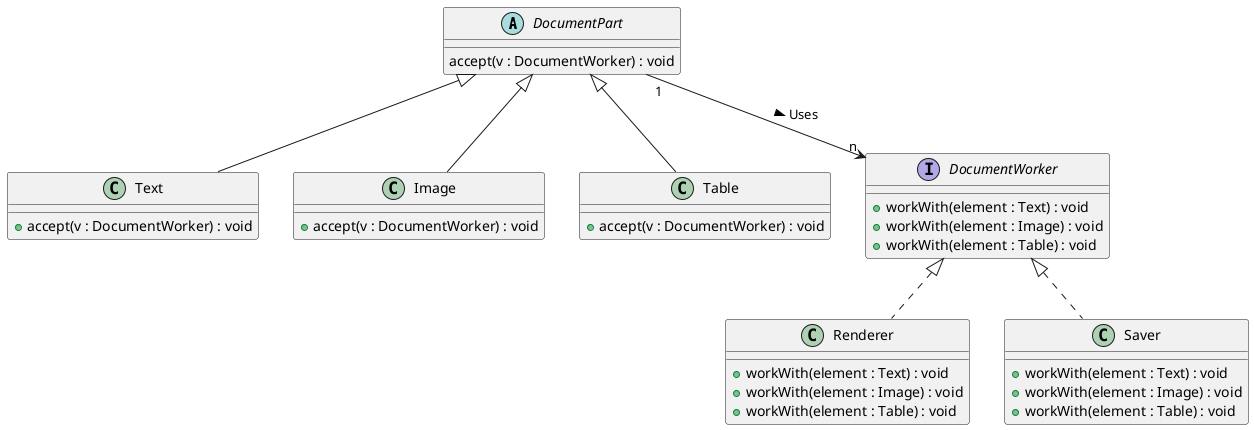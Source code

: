 @startuml UML_Klassendiagramm7.png
' Abstrakte Klassen
abstract class DocumentPart {
    accept(v : DocumentWorker) : void
}

' Konkrete Klassen
class Text extends DocumentPart {
    +accept(v : DocumentWorker) : void
}
class Image extends DocumentPart {
    +accept(v : DocumentWorker) : void
}
class Table extends DocumentPart {
    +accept(v : DocumentWorker) : void
}

' Interface Klassen
interface DocumentWorker {
    +workWith(element : Text) : void
    +workWith(element : Image) : void
    +workWith(element : Table) : void
}

' Konkrete Klassen
class Renderer implements DocumentWorker {
    +workWith(element : Text) : void
    +workWith(element : Image) : void
    +workWith(element : Table) : void
}
class Saver implements DocumentWorker {
    +workWith(element : Text) : void
    +workWith(element : Image) : void
    +workWith(element : Table) : void
}

' Assoziationen
DocumentPart "1" --> "n" DocumentWorker : > Uses
@enduml
